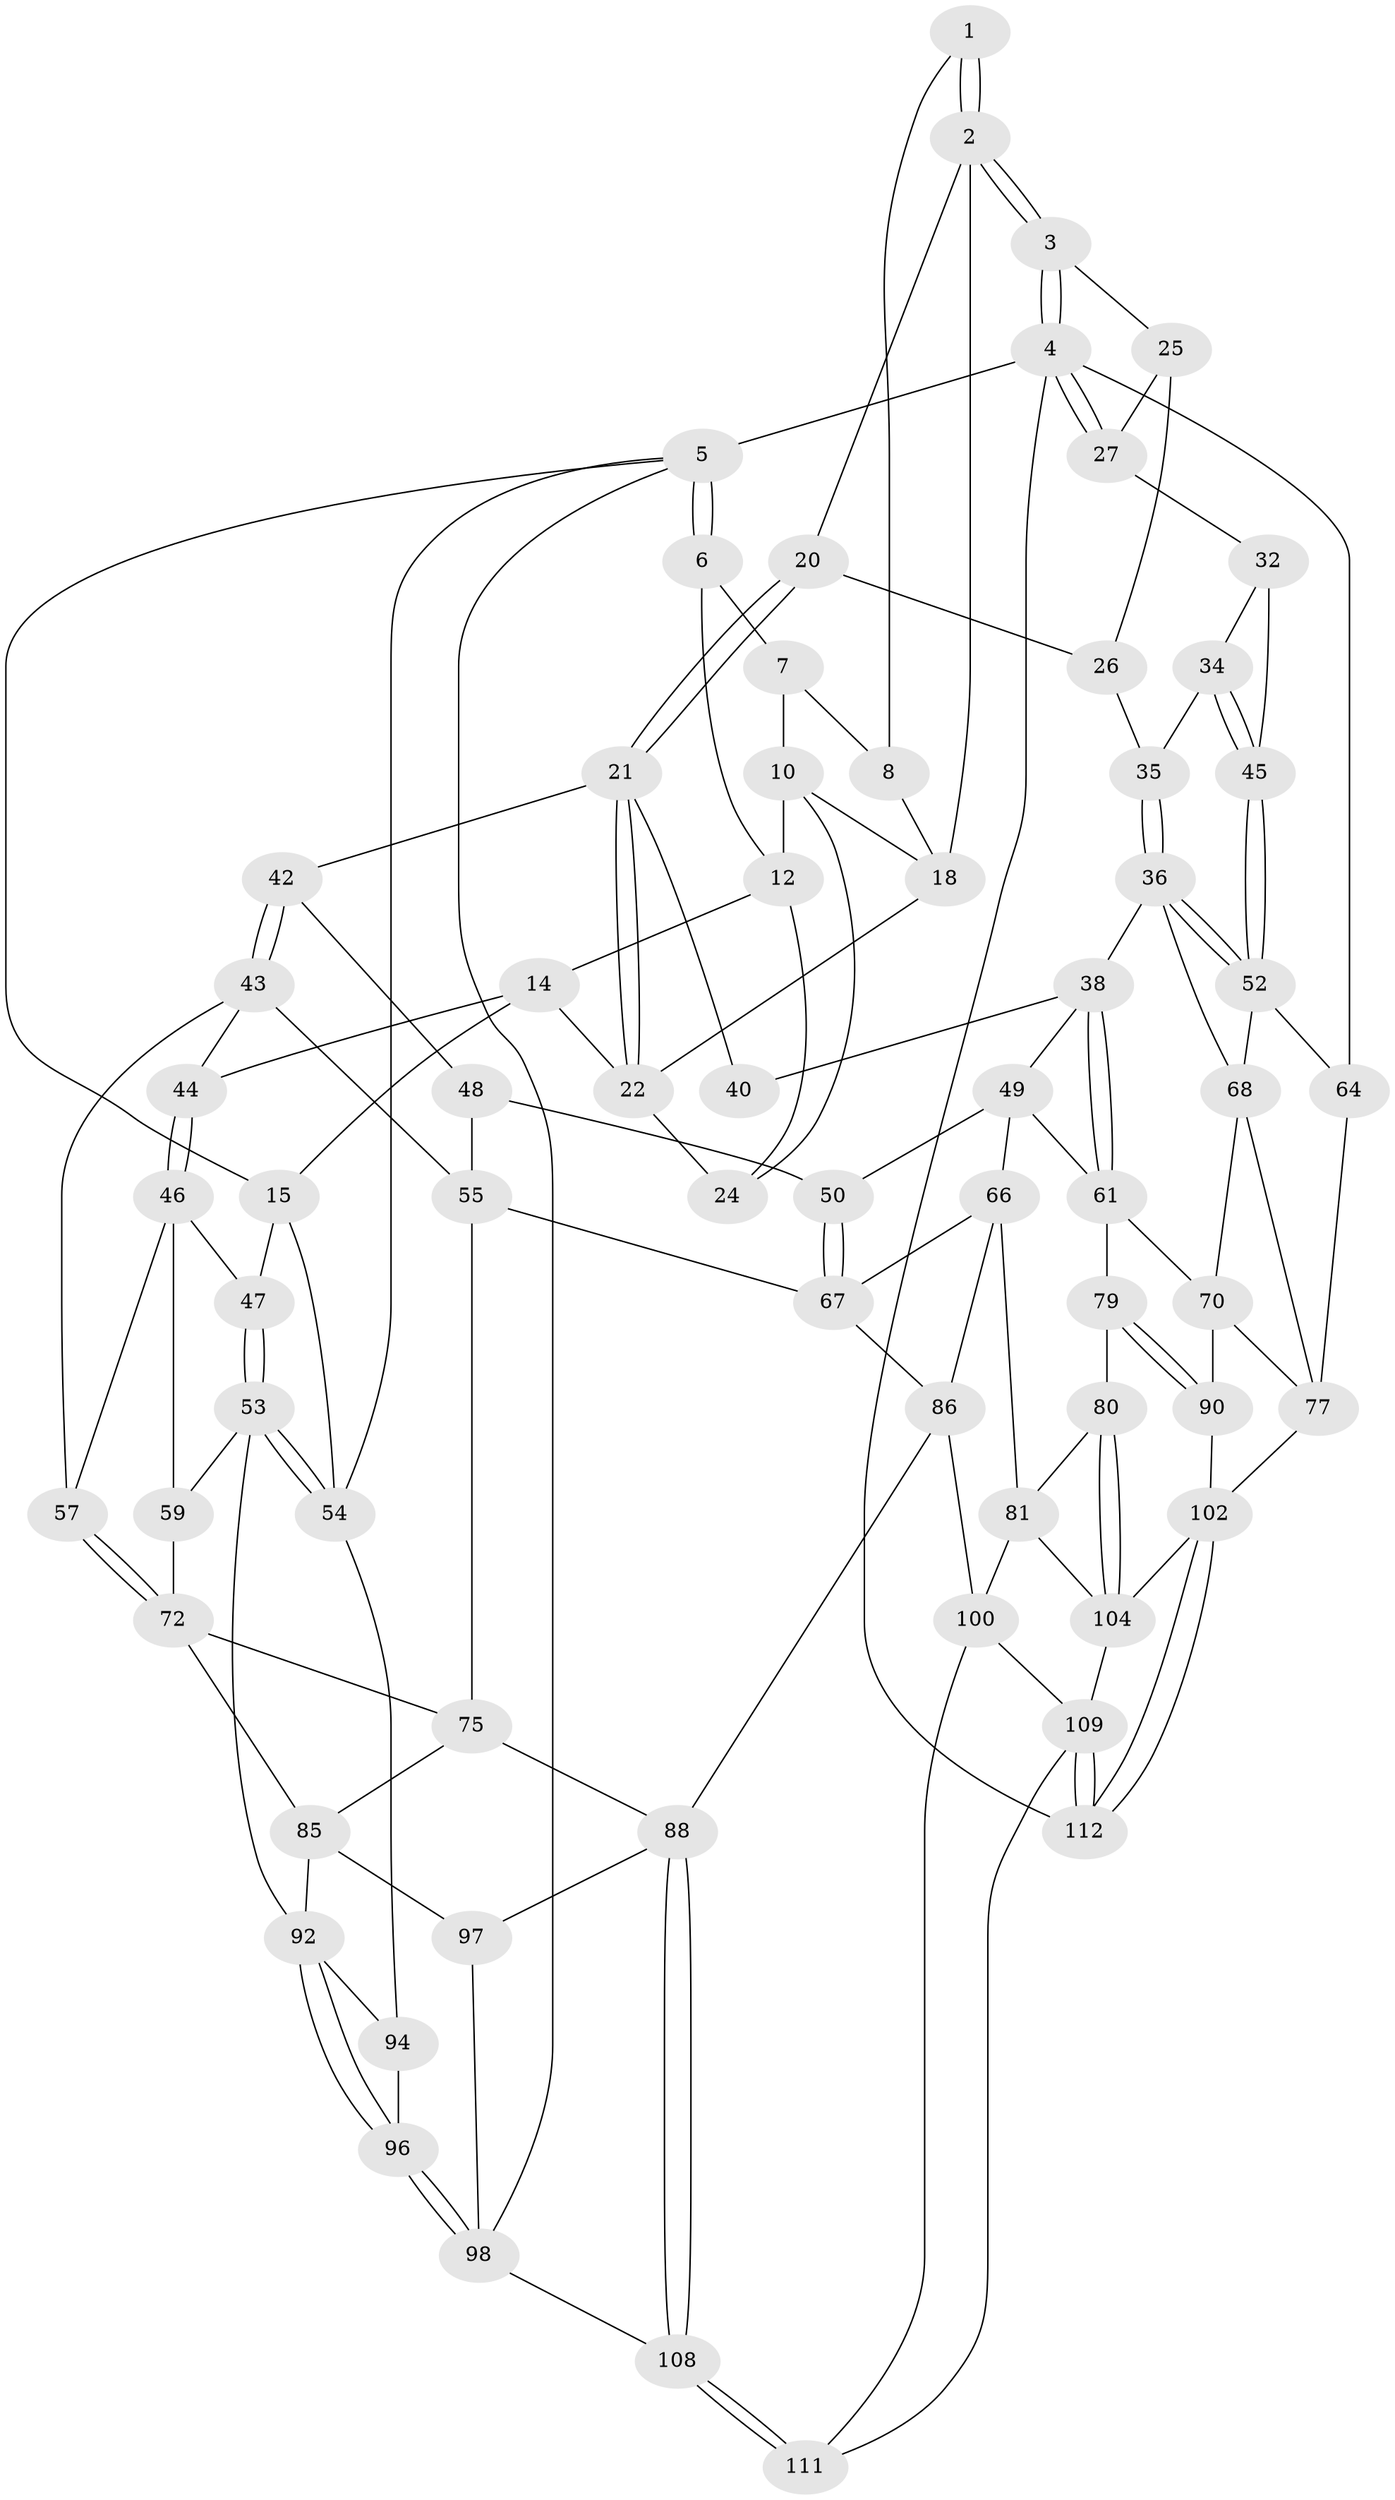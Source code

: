 // Generated by graph-tools (version 1.1) at 2025/52/02/27/25 19:52:41]
// undirected, 69 vertices, 148 edges
graph export_dot {
graph [start="1"]
  node [color=gray90,style=filled];
  1 [pos="+0.46706254574069944+0"];
  2 [pos="+0.7638495757895971+0",super="+17"];
  3 [pos="+1+0"];
  4 [pos="+1+0",super="+63"];
  5 [pos="+0+0",super="+106"];
  6 [pos="+0.012355039977002668+0"];
  7 [pos="+0.2085765834712978+0",super="+9"];
  8 [pos="+0.4481557604042205+0.0320006895780536"];
  10 [pos="+0.30885465718068317+0.10998167373744945",super="+11"];
  12 [pos="+0.10874403343679978+0",super="+13"];
  14 [pos="+0.10424856386830242+0.2714642967433932",super="+31"];
  15 [pos="+0.08712331473033005+0.28302936984254784",super="+16"];
  18 [pos="+0.4628287485802611+0.06140478624735228",super="+19"];
  20 [pos="+0.6599746726071171+0.19835517919629264"];
  21 [pos="+0.5896322707594369+0.2845430537155677",super="+41"];
  22 [pos="+0.46707103099083164+0.2508524140544066",super="+23"];
  24 [pos="+0.2632944003231402+0.19662884756435847"];
  25 [pos="+0.9988958638361826+0",super="+29"];
  26 [pos="+0.7623740221499659+0.224272508812759",super="+30"];
  27 [pos="+1+0.04904203554771353",super="+28"];
  32 [pos="+1+0.3083873521203639",super="+33"];
  34 [pos="+0.9416188662776102+0.3913483869026377"];
  35 [pos="+0.8656257763055061+0.39052448276714463"];
  36 [pos="+0.8402531120169269+0.4378682749551711",super="+37"];
  38 [pos="+0.7615688339864093+0.47818314354671015",super="+39"];
  40 [pos="+0.5981555418345468+0.3350607061863956"];
  42 [pos="+0.35152269640123185+0.4398127712449329"];
  43 [pos="+0.3480549367778568+0.4409470137970166",super="+56"];
  44 [pos="+0.33720979745491125+0.4266114175167013"];
  45 [pos="+1+0.4829366440204698"];
  46 [pos="+0.1775903814799624+0.4486382682625903",super="+58"];
  47 [pos="+0.1435655080983208+0.42248905956609384"];
  48 [pos="+0.5017645303906928+0.4134096616900762",super="+51"];
  49 [pos="+0.5721252353442562+0.49822424505729335",super="+62"];
  50 [pos="+0.5418289520179428+0.5362471393628455"];
  52 [pos="+1+0.5312976316658887",super="+65"];
  53 [pos="+0+0.6103113855978968",super="+60"];
  54 [pos="+0+0.6205051802996138",super="+95"];
  55 [pos="+0.4158959463707199+0.5455397936896593",super="+74"];
  57 [pos="+0.2487923881898015+0.5651620048252712"];
  59 [pos="+0.10951229434210068+0.6409356294807843"];
  61 [pos="+0.7010767478468684+0.5946233929373408",super="+71"];
  64 [pos="+1+0.6992791028737816"];
  66 [pos="+0.6023232083871858+0.639600044694502",super="+82"];
  67 [pos="+0.5690933127135586+0.5987633261225181",super="+76"];
  68 [pos="+0.8250676353032453+0.48939685313486",super="+69"];
  70 [pos="+0.7943993892617368+0.657489077288789",super="+83"];
  72 [pos="+0.2556389492904533+0.6103463477090457",super="+73"];
  75 [pos="+0.31134432378989524+0.6261455223353517",super="+84"];
  77 [pos="+0.9393119770586763+0.7061299516463896",super="+78"];
  79 [pos="+0.7369406761463374+0.7543613787400676"];
  80 [pos="+0.727482361200734+0.757008462459917"];
  81 [pos="+0.5907603215872297+0.7040141263278357",super="+99"];
  85 [pos="+0.2284345321649469+0.734987654757351",super="+91"];
  86 [pos="+0.4535727090797147+0.716635406351071",super="+87"];
  88 [pos="+0.39709819937575946+0.8225872350516528",super="+89"];
  90 [pos="+0.759256922353701+0.7674043617944233"];
  92 [pos="+0.17569102923257157+0.7536033389985792",super="+93"];
  94 [pos="+0.10708090250523532+0.8173413328352626"];
  96 [pos="+0.13685642856107616+0.8167962977952218"];
  97 [pos="+0.2499473687379973+0.8427209984356959"];
  98 [pos="+0.24344853059612703+0.8479583292499883",super="+107"];
  100 [pos="+0.5069616232634401+0.8588096078740244",super="+101"];
  102 [pos="+0.8744079606873193+0.865931851952709",super="+103"];
  104 [pos="+0.6428470900923947+0.8624026972213724",super="+105"];
  108 [pos="+0.22606428484542615+1"];
  109 [pos="+0.67890905164711+1",super="+110"];
  111 [pos="+0.4748842655481233+1"];
  112 [pos="+0.9128458300636609+1"];
  1 -- 2;
  1 -- 2;
  1 -- 8;
  2 -- 3;
  2 -- 3;
  2 -- 18;
  2 -- 20;
  3 -- 4;
  3 -- 4;
  3 -- 25;
  4 -- 5 [weight=2];
  4 -- 27;
  4 -- 27;
  4 -- 64;
  4 -- 112;
  5 -- 6;
  5 -- 6;
  5 -- 98;
  5 -- 54;
  5 -- 15;
  6 -- 7;
  6 -- 12;
  7 -- 8;
  7 -- 10;
  8 -- 18;
  10 -- 24;
  10 -- 12;
  10 -- 18;
  12 -- 24;
  12 -- 14;
  14 -- 15;
  14 -- 44;
  14 -- 22;
  15 -- 47;
  15 -- 54;
  18 -- 22;
  20 -- 21;
  20 -- 21;
  20 -- 26;
  21 -- 22;
  21 -- 22;
  21 -- 40;
  21 -- 42;
  22 -- 24;
  25 -- 26 [weight=2];
  25 -- 27;
  26 -- 35;
  27 -- 32;
  32 -- 34;
  32 -- 45;
  34 -- 35;
  34 -- 45;
  34 -- 45;
  35 -- 36;
  35 -- 36;
  36 -- 52;
  36 -- 52;
  36 -- 38;
  36 -- 68;
  38 -- 61;
  38 -- 61;
  38 -- 40;
  38 -- 49;
  42 -- 43;
  42 -- 43;
  42 -- 48;
  43 -- 44;
  43 -- 57;
  43 -- 55;
  44 -- 46;
  44 -- 46;
  45 -- 52;
  45 -- 52;
  46 -- 47;
  46 -- 57;
  46 -- 59;
  47 -- 53;
  47 -- 53;
  48 -- 50;
  48 -- 55;
  49 -- 50;
  49 -- 66;
  49 -- 61;
  50 -- 67;
  50 -- 67;
  52 -- 64;
  52 -- 68;
  53 -- 54;
  53 -- 54;
  53 -- 59;
  53 -- 92;
  54 -- 94;
  55 -- 75;
  55 -- 67;
  57 -- 72;
  57 -- 72;
  59 -- 72;
  61 -- 70;
  61 -- 79;
  64 -- 77;
  66 -- 67;
  66 -- 81;
  66 -- 86;
  67 -- 86;
  68 -- 77;
  68 -- 70;
  70 -- 90;
  70 -- 77;
  72 -- 75;
  72 -- 85;
  75 -- 88;
  75 -- 85;
  77 -- 102;
  79 -- 80;
  79 -- 90;
  79 -- 90;
  80 -- 81;
  80 -- 104;
  80 -- 104;
  81 -- 104;
  81 -- 100;
  85 -- 97;
  85 -- 92;
  86 -- 88;
  86 -- 100;
  88 -- 108;
  88 -- 108;
  88 -- 97;
  90 -- 102;
  92 -- 96;
  92 -- 96;
  92 -- 94;
  94 -- 96;
  96 -- 98;
  96 -- 98;
  97 -- 98;
  98 -- 108;
  100 -- 109;
  100 -- 111;
  102 -- 112;
  102 -- 112;
  102 -- 104;
  104 -- 109;
  108 -- 111;
  108 -- 111;
  109 -- 112;
  109 -- 112;
  109 -- 111;
}

